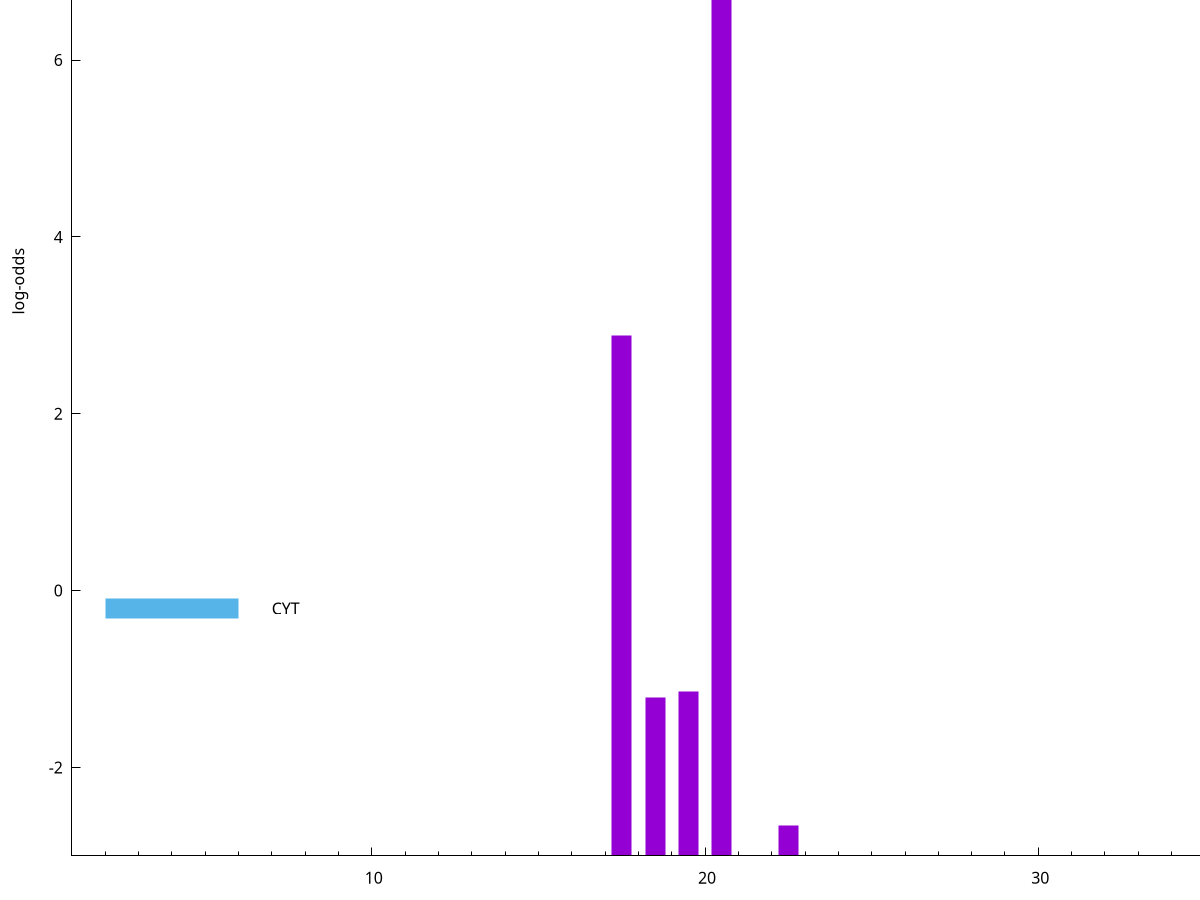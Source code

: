 set title "LipoP predictions for SRR5666398.gff"
set size 2., 1.4
set xrange [1:70] 
set mxtics 10
set yrange [-3:10]
set y2range [0:13]
set ylabel "log-odds"
set term postscript eps color solid "Helvetica" 30
set output "SRR5666398.gff1.eps"
set arrow from 2,8.58215 to 6,8.58215 nohead lt 1 lw 20
set label "SpI" at 7,8.58215
set arrow from 2,-0.200913 to 6,-0.200913 nohead lt 3 lw 20
set label "CYT" at 7,-0.200913
set arrow from 2,8.58215 to 6,8.58215 nohead lt 1 lw 20
set label "SpI" at 7,8.58215
# NOTE: The scores below are the log-odds scores with the threshold
# NOTE: subtracted (a hack to make gnuplot make the histogram all
# NOTE: look nice).
plot "-" axes x1y2 title "" with impulses lt 1 lw 20
20.500000 11.549790
17.500000 5.887630
19.500000 1.863120
18.500000 1.790530
22.500000 0.348010
e
exit

